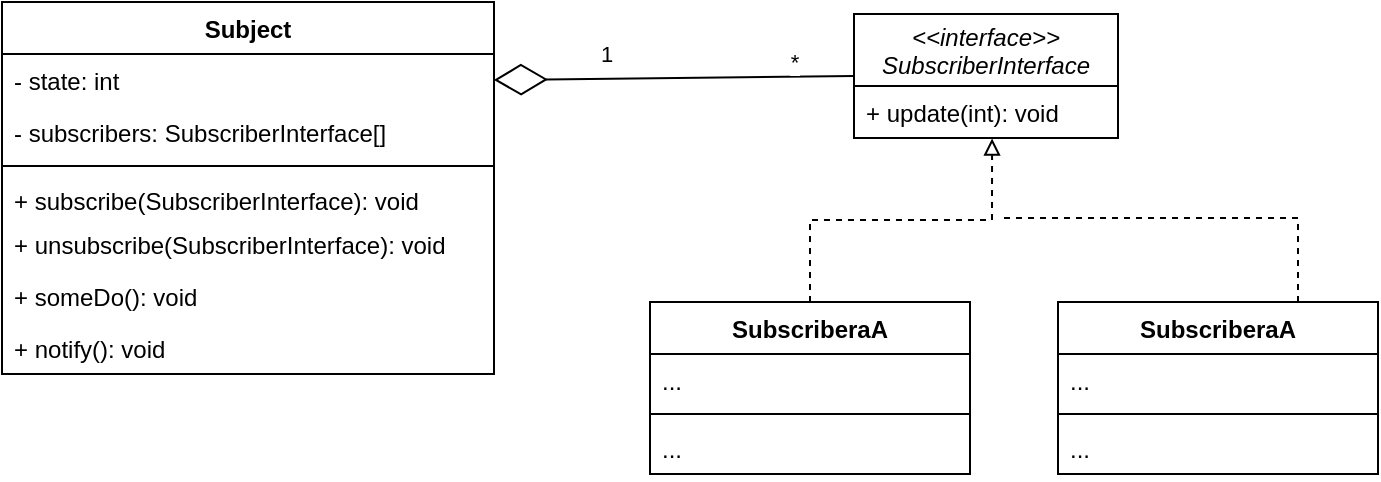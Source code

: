 <mxfile version="14.7.4" type="embed"><diagram id="C5RBs43oDa-KdzZeNtuy" name="Page-1"><mxGraphModel dx="789" dy="438" grid="1" gridSize="6" guides="1" tooltips="1" connect="1" arrows="1" fold="1" page="1" pageScale="1" pageWidth="1169" pageHeight="827" math="0" shadow="0"><root><mxCell id="WIyWlLk6GJQsqaUBKTNV-0"/><mxCell id="WIyWlLk6GJQsqaUBKTNV-1" parent="WIyWlLk6GJQsqaUBKTNV-0"/><mxCell id="189" style="edgeStyle=orthogonalEdgeStyle;rounded=0;orthogonalLoop=1;jettySize=auto;html=1;entryX=0.523;entryY=1.011;entryDx=0;entryDy=0;entryPerimeter=0;endArrow=block;endFill=0;dashed=1;" parent="WIyWlLk6GJQsqaUBKTNV-1" source="166" target="187" edge="1"><mxGeometry relative="1" as="geometry"/></mxCell><mxCell id="166" value="SubscriberaA" style="swimlane;fontStyle=1;align=center;verticalAlign=top;childLayout=stackLayout;horizontal=1;startSize=26;horizontalStack=0;resizeParent=1;resizeParentMax=0;resizeLast=0;collapsible=1;marginBottom=0;" parent="WIyWlLk6GJQsqaUBKTNV-1" vertex="1"><mxGeometry x="810" y="222" width="160" height="86" as="geometry"/></mxCell><mxCell id="167" value="..." style="text;strokeColor=none;fillColor=none;align=left;verticalAlign=top;spacingLeft=4;spacingRight=4;overflow=hidden;rotatable=0;points=[[0,0.5],[1,0.5]];portConstraint=eastwest;" parent="166" vertex="1"><mxGeometry y="26" width="160" height="26" as="geometry"/></mxCell><mxCell id="168" value="" style="line;strokeWidth=1;fillColor=none;align=left;verticalAlign=middle;spacingTop=-1;spacingLeft=3;spacingRight=3;rotatable=0;labelPosition=right;points=[];portConstraint=eastwest;" parent="166" vertex="1"><mxGeometry y="52" width="160" height="8" as="geometry"/></mxCell><mxCell id="169" value="..." style="text;strokeColor=none;fillColor=none;align=left;verticalAlign=top;spacingLeft=4;spacingRight=4;overflow=hidden;rotatable=0;points=[[0,0.5],[1,0.5]];portConstraint=eastwest;" parent="166" vertex="1"><mxGeometry y="60" width="160" height="26" as="geometry"/></mxCell><mxCell id="178" value="&lt;&lt;interface&gt;&gt;&#10;SubscriberInterface" style="swimlane;fontStyle=2;childLayout=stackLayout;horizontal=1;startSize=36;fillColor=none;horizontalStack=0;resizeParent=1;resizeParentMax=0;resizeLast=0;collapsible=1;marginBottom=0;" parent="WIyWlLk6GJQsqaUBKTNV-1" vertex="1"><mxGeometry x="912" y="78" width="132" height="62" as="geometry"/></mxCell><mxCell id="187" value="+ update(int): void" style="text;strokeColor=none;fillColor=none;align=left;verticalAlign=top;spacingLeft=4;spacingRight=4;overflow=hidden;rotatable=0;points=[[0,0.5],[1,0.5]];portConstraint=eastwest;" parent="178" vertex="1"><mxGeometry y="36" width="132" height="26" as="geometry"/></mxCell><mxCell id="183" value="Subject" style="swimlane;fontStyle=1;align=center;verticalAlign=top;childLayout=stackLayout;horizontal=1;startSize=26;horizontalStack=0;resizeParent=1;resizeParentMax=0;resizeLast=0;collapsible=1;marginBottom=0;" parent="WIyWlLk6GJQsqaUBKTNV-1" vertex="1"><mxGeometry x="486" y="72" width="246" height="186" as="geometry"/></mxCell><mxCell id="184" value="- state: int" style="text;strokeColor=none;fillColor=none;align=left;verticalAlign=top;spacingLeft=4;spacingRight=4;overflow=hidden;rotatable=0;points=[[0,0.5],[1,0.5]];portConstraint=eastwest;" parent="183" vertex="1"><mxGeometry y="26" width="246" height="26" as="geometry"/></mxCell><mxCell id="188" value="- subscribers: SubscriberInterface[]" style="text;strokeColor=none;fillColor=none;align=left;verticalAlign=top;spacingLeft=4;spacingRight=4;overflow=hidden;rotatable=0;points=[[0,0.5],[1,0.5]];portConstraint=eastwest;" parent="183" vertex="1"><mxGeometry y="52" width="246" height="26" as="geometry"/></mxCell><mxCell id="185" value="" style="line;strokeWidth=1;fillColor=none;align=left;verticalAlign=middle;spacingTop=-1;spacingLeft=3;spacingRight=3;rotatable=0;labelPosition=right;points=[];portConstraint=eastwest;" parent="183" vertex="1"><mxGeometry y="78" width="246" height="8" as="geometry"/></mxCell><mxCell id="177" value="+ subscribe(SubscriberInterface): void" style="text;strokeColor=none;fillColor=none;align=left;verticalAlign=top;spacingLeft=4;spacingRight=4;overflow=hidden;rotatable=0;points=[[0,0.5],[1,0.5]];portConstraint=eastwest;" parent="183" vertex="1"><mxGeometry y="86" width="246" height="22" as="geometry"/></mxCell><mxCell id="182" value="+ unsubscribe(SubscriberInterface): void" style="text;strokeColor=none;fillColor=none;align=left;verticalAlign=top;spacingLeft=4;spacingRight=4;overflow=hidden;rotatable=0;points=[[0,0.5],[1,0.5]];portConstraint=eastwest;" parent="183" vertex="1"><mxGeometry y="108" width="246" height="26" as="geometry"/></mxCell><mxCell id="199" value="+ someDo(): void" style="text;strokeColor=none;fillColor=none;align=left;verticalAlign=top;spacingLeft=4;spacingRight=4;overflow=hidden;rotatable=0;points=[[0,0.5],[1,0.5]];portConstraint=eastwest;" vertex="1" parent="183"><mxGeometry y="134" width="246" height="26" as="geometry"/></mxCell><mxCell id="186" value="+ notify(): void" style="text;strokeColor=none;fillColor=none;align=left;verticalAlign=top;spacingLeft=4;spacingRight=4;overflow=hidden;rotatable=0;points=[[0,0.5],[1,0.5]];portConstraint=eastwest;" parent="183" vertex="1"><mxGeometry y="160" width="246" height="26" as="geometry"/></mxCell><mxCell id="191" value="" style="endArrow=diamondThin;endFill=0;endSize=24;html=1;strokeWidth=1;entryX=1;entryY=0.5;entryDx=0;entryDy=0;exitX=0;exitY=0.5;exitDx=0;exitDy=0;" parent="WIyWlLk6GJQsqaUBKTNV-1" source="178" target="184" edge="1"><mxGeometry width="160" relative="1" as="geometry"><mxPoint x="630" y="282" as="sourcePoint"/><mxPoint x="790" y="282" as="targetPoint"/></mxGeometry></mxCell><mxCell id="192" value="1" style="edgeLabel;html=1;align=center;verticalAlign=middle;resizable=0;points=[];" parent="191" vertex="1" connectable="0"><mxGeometry x="-0.239" y="-2" relative="1" as="geometry"><mxPoint x="-56" y="-10" as="offset"/></mxGeometry></mxCell><mxCell id="193" value="*" style="edgeLabel;html=1;align=center;verticalAlign=middle;resizable=0;points=[];" parent="191" vertex="1" connectable="0"><mxGeometry x="-0.172" y="-4" relative="1" as="geometry"><mxPoint x="44" y="-4" as="offset"/></mxGeometry></mxCell><mxCell id="198" style="edgeStyle=orthogonalEdgeStyle;rounded=0;orthogonalLoop=1;jettySize=auto;html=1;exitX=0.75;exitY=0;exitDx=0;exitDy=0;endArrow=none;endFill=0;dashed=1;" edge="1" parent="WIyWlLk6GJQsqaUBKTNV-1" source="194"><mxGeometry relative="1" as="geometry"><mxPoint x="984" y="180" as="targetPoint"/><Array as="points"><mxPoint x="1134" y="180"/></Array></mxGeometry></mxCell><mxCell id="194" value="SubscriberaA" style="swimlane;fontStyle=1;align=center;verticalAlign=top;childLayout=stackLayout;horizontal=1;startSize=26;horizontalStack=0;resizeParent=1;resizeParentMax=0;resizeLast=0;collapsible=1;marginBottom=0;" vertex="1" parent="WIyWlLk6GJQsqaUBKTNV-1"><mxGeometry x="1014" y="222" width="160" height="86" as="geometry"/></mxCell><mxCell id="195" value="..." style="text;strokeColor=none;fillColor=none;align=left;verticalAlign=top;spacingLeft=4;spacingRight=4;overflow=hidden;rotatable=0;points=[[0,0.5],[1,0.5]];portConstraint=eastwest;" vertex="1" parent="194"><mxGeometry y="26" width="160" height="26" as="geometry"/></mxCell><mxCell id="196" value="" style="line;strokeWidth=1;fillColor=none;align=left;verticalAlign=middle;spacingTop=-1;spacingLeft=3;spacingRight=3;rotatable=0;labelPosition=right;points=[];portConstraint=eastwest;" vertex="1" parent="194"><mxGeometry y="52" width="160" height="8" as="geometry"/></mxCell><mxCell id="197" value="..." style="text;strokeColor=none;fillColor=none;align=left;verticalAlign=top;spacingLeft=4;spacingRight=4;overflow=hidden;rotatable=0;points=[[0,0.5],[1,0.5]];portConstraint=eastwest;" vertex="1" parent="194"><mxGeometry y="60" width="160" height="26" as="geometry"/></mxCell><mxCell id="59" value="Untitled Layer" parent="WIyWlLk6GJQsqaUBKTNV-0"/></root></mxGraphModel></diagram></mxfile>